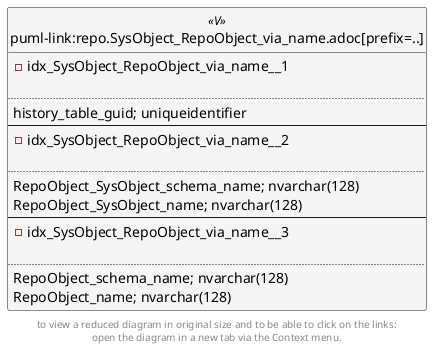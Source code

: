 @startuml
left to right direction
'top to bottom direction
hide circle
'avoide "." issues:
set namespaceSeparator none


skinparam class {
  BackgroundColor White
  BackgroundColor<<FN>> Yellow
  BackgroundColor<<FS>> Yellow
  BackgroundColor<<FT>> LightGray
  BackgroundColor<<IF>> Yellow
  BackgroundColor<<IS>> Yellow
  BackgroundColor<<P>> Aqua
  BackgroundColor<<PC>> Aqua
  BackgroundColor<<SN>> Yellow
  BackgroundColor<<SO>> SlateBlue
  BackgroundColor<<TF>> LightGray
  BackgroundColor<<TR>> Tomato
  BackgroundColor<<U>> White
  BackgroundColor<<V>> WhiteSmoke
  BackgroundColor<<X>> Aqua
}


entity "puml-link:repo.SysObject_RepoObject_via_name.adoc[prefix=..]" as repo.SysObject_RepoObject_via_name << V >> {
- idx_SysObject_RepoObject_via_name__1

..
history_table_guid; uniqueidentifier
--
- idx_SysObject_RepoObject_via_name__2

..
RepoObject_SysObject_schema_name; nvarchar(128)
RepoObject_SysObject_name; nvarchar(128)
--
- idx_SysObject_RepoObject_via_name__3

..
RepoObject_schema_name; nvarchar(128)
RepoObject_name; nvarchar(128)
}


footer
to view a reduced diagram in original size and to be able to click on the links:
open the diagram in a new tab via the Context menu.
end footer

@enduml

